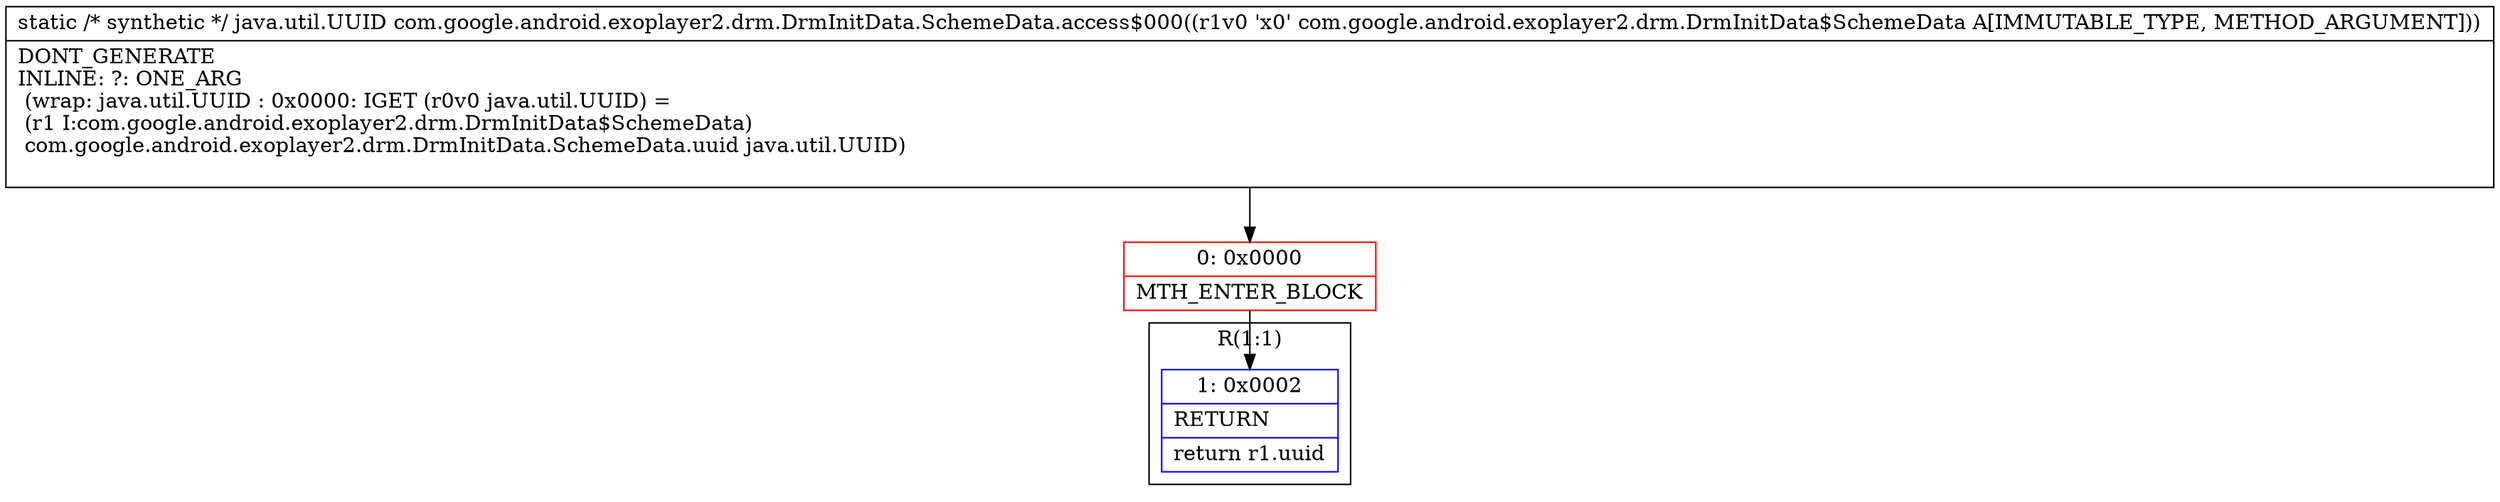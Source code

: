 digraph "CFG forcom.google.android.exoplayer2.drm.DrmInitData.SchemeData.access$000(Lcom\/google\/android\/exoplayer2\/drm\/DrmInitData$SchemeData;)Ljava\/util\/UUID;" {
subgraph cluster_Region_809454346 {
label = "R(1:1)";
node [shape=record,color=blue];
Node_1 [shape=record,label="{1\:\ 0x0002|RETURN\l|return r1.uuid\l}"];
}
Node_0 [shape=record,color=red,label="{0\:\ 0x0000|MTH_ENTER_BLOCK\l}"];
MethodNode[shape=record,label="{static \/* synthetic *\/ java.util.UUID com.google.android.exoplayer2.drm.DrmInitData.SchemeData.access$000((r1v0 'x0' com.google.android.exoplayer2.drm.DrmInitData$SchemeData A[IMMUTABLE_TYPE, METHOD_ARGUMENT]))  | DONT_GENERATE\lINLINE: ?: ONE_ARG  \l  (wrap: java.util.UUID : 0x0000: IGET  (r0v0 java.util.UUID) = \l  (r1 I:com.google.android.exoplayer2.drm.DrmInitData$SchemeData)\l com.google.android.exoplayer2.drm.DrmInitData.SchemeData.uuid java.util.UUID)\l\l}"];
MethodNode -> Node_0;
Node_0 -> Node_1;
}

